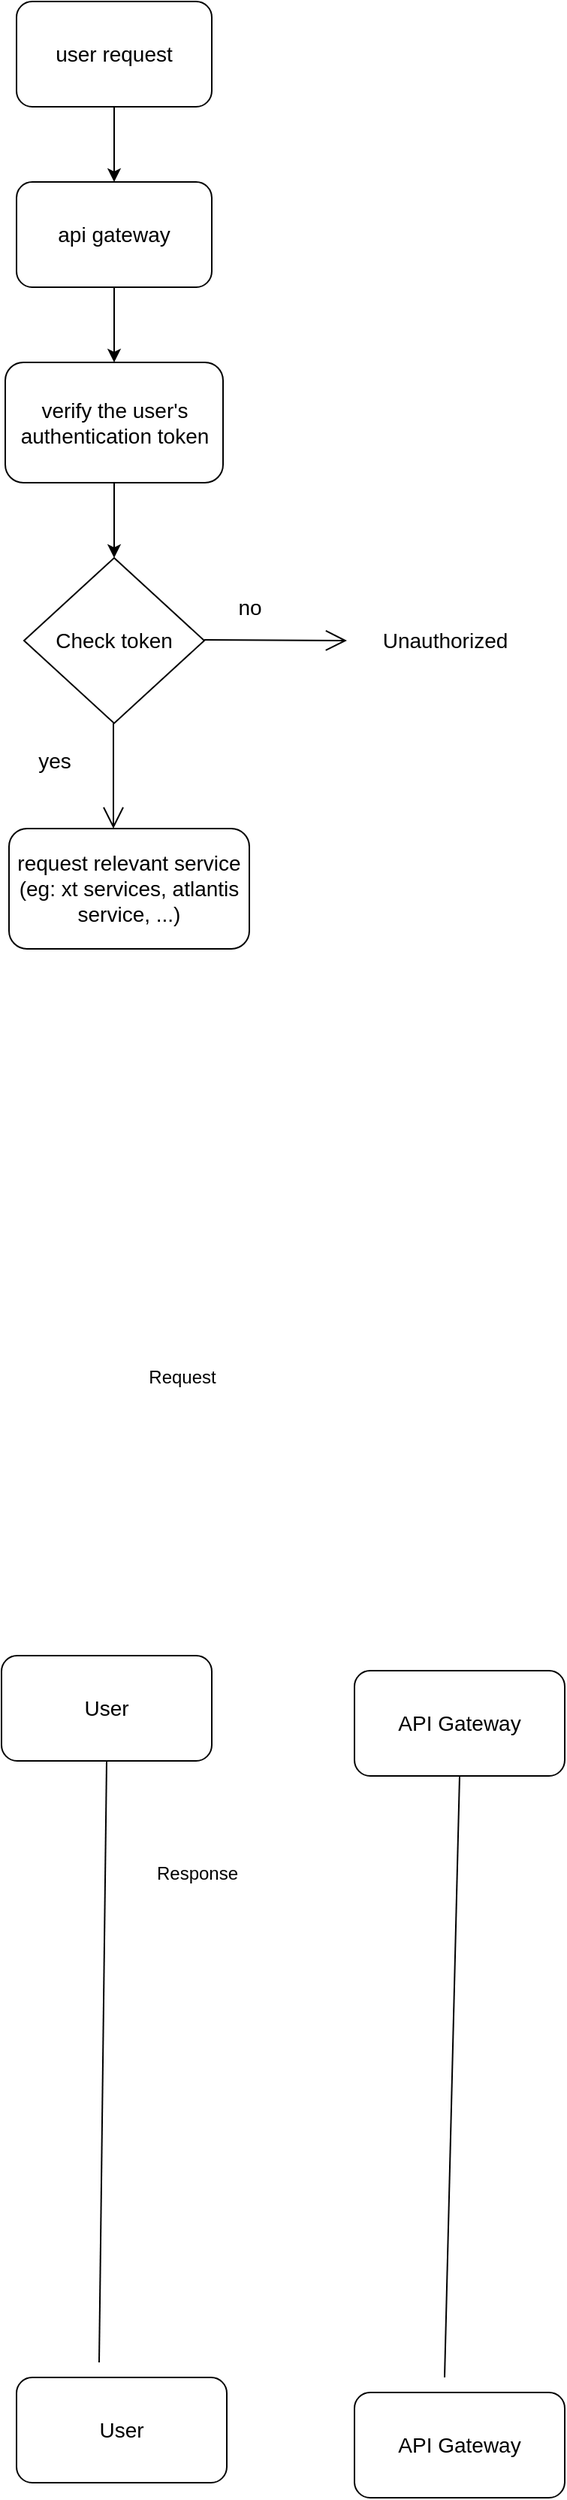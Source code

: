 <mxfile version="24.8.6">
  <diagram name="Page-1" id="XskubEJi0R3WrxgRnHOm">
    <mxGraphModel dx="2020" dy="1042" grid="1" gridSize="10" guides="1" tooltips="1" connect="1" arrows="1" fold="1" page="1" pageScale="1" pageWidth="850" pageHeight="1100" math="0" shadow="0">
      <root>
        <mxCell id="0" />
        <mxCell id="1" parent="0" />
        <mxCell id="0LMOfcOHEF7ToOQz5EPv-5" style="edgeStyle=orthogonalEdgeStyle;rounded=0;orthogonalLoop=1;jettySize=auto;html=1;exitX=0.5;exitY=1;exitDx=0;exitDy=0;fontSize=14;" edge="1" parent="1" source="0LMOfcOHEF7ToOQz5EPv-1" target="0LMOfcOHEF7ToOQz5EPv-4">
          <mxGeometry relative="1" as="geometry" />
        </mxCell>
        <mxCell id="0LMOfcOHEF7ToOQz5EPv-1" value="user request" style="rounded=1;whiteSpace=wrap;html=1;fontSize=14;" vertex="1" parent="1">
          <mxGeometry x="35" y="20" width="130" height="70" as="geometry" />
        </mxCell>
        <mxCell id="0LMOfcOHEF7ToOQz5EPv-2" value="verify the user&#39;s authentication token" style="rounded=1;whiteSpace=wrap;html=1;fontSize=14;" vertex="1" parent="1">
          <mxGeometry x="27.5" y="260" width="145" height="80" as="geometry" />
        </mxCell>
        <mxCell id="0LMOfcOHEF7ToOQz5EPv-6" style="edgeStyle=orthogonalEdgeStyle;rounded=0;orthogonalLoop=1;jettySize=auto;html=1;fontSize=14;" edge="1" parent="1" source="0LMOfcOHEF7ToOQz5EPv-4" target="0LMOfcOHEF7ToOQz5EPv-2">
          <mxGeometry relative="1" as="geometry" />
        </mxCell>
        <mxCell id="0LMOfcOHEF7ToOQz5EPv-4" value="api gateway" style="rounded=1;whiteSpace=wrap;html=1;fontSize=14;" vertex="1" parent="1">
          <mxGeometry x="35" y="140" width="130" height="70" as="geometry" />
        </mxCell>
        <mxCell id="0LMOfcOHEF7ToOQz5EPv-7" value="Check token" style="rhombus;whiteSpace=wrap;html=1;fontSize=14;" vertex="1" parent="1">
          <mxGeometry x="40" y="390" width="120" height="110" as="geometry" />
        </mxCell>
        <mxCell id="0LMOfcOHEF7ToOQz5EPv-8" value="" style="endArrow=open;endFill=1;endSize=12;html=1;rounded=0;fontSize=14;" edge="1" parent="1">
          <mxGeometry width="160" relative="1" as="geometry">
            <mxPoint x="160" y="444.5" as="sourcePoint" />
            <mxPoint x="255" y="445" as="targetPoint" />
          </mxGeometry>
        </mxCell>
        <mxCell id="0LMOfcOHEF7ToOQz5EPv-9" value="" style="endArrow=open;endFill=1;endSize=12;html=1;rounded=0;fontSize=14;" edge="1" parent="1">
          <mxGeometry width="160" relative="1" as="geometry">
            <mxPoint x="99.5" y="500" as="sourcePoint" />
            <mxPoint x="99.5" y="570" as="targetPoint" />
          </mxGeometry>
        </mxCell>
        <mxCell id="0LMOfcOHEF7ToOQz5EPv-10" style="edgeStyle=orthogonalEdgeStyle;rounded=0;orthogonalLoop=1;jettySize=auto;html=1;entryX=0.5;entryY=0;entryDx=0;entryDy=0;fontSize=14;" edge="1" parent="1" source="0LMOfcOHEF7ToOQz5EPv-2" target="0LMOfcOHEF7ToOQz5EPv-7">
          <mxGeometry relative="1" as="geometry">
            <mxPoint x="100" y="380" as="targetPoint" />
          </mxGeometry>
        </mxCell>
        <mxCell id="0LMOfcOHEF7ToOQz5EPv-11" value="no" style="text;html=1;align=center;verticalAlign=middle;resizable=0;points=[];autosize=1;strokeColor=none;fillColor=none;fontSize=14;" vertex="1" parent="1">
          <mxGeometry x="170" y="408" width="40" height="30" as="geometry" />
        </mxCell>
        <mxCell id="0LMOfcOHEF7ToOQz5EPv-12" value="yes" style="text;html=1;align=center;verticalAlign=middle;resizable=0;points=[];autosize=1;strokeColor=none;fillColor=none;fontSize=14;" vertex="1" parent="1">
          <mxGeometry x="35" y="510" width="50" height="30" as="geometry" />
        </mxCell>
        <mxCell id="0LMOfcOHEF7ToOQz5EPv-13" value="request relevant service (eg: xt services, atlantis service, ...)" style="rounded=1;whiteSpace=wrap;html=1;fontSize=14;" vertex="1" parent="1">
          <mxGeometry x="30" y="570" width="160" height="80" as="geometry" />
        </mxCell>
        <mxCell id="0LMOfcOHEF7ToOQz5EPv-14" value="&lt;p style=&quot;line-height: 120%; font-size: 14px;&quot;&gt;Unauthorized&lt;/p&gt;" style="text;html=1;align=center;verticalAlign=middle;resizable=0;points=[];autosize=1;strokeColor=none;fillColor=none;fontSize=14;" vertex="1" parent="1">
          <mxGeometry x="265" y="415" width="110" height="60" as="geometry" />
        </mxCell>
        <mxCell id="0LMOfcOHEF7ToOQz5EPv-15" value="User" style="rounded=1;whiteSpace=wrap;html=1;fontSize=14;" vertex="1" parent="1">
          <mxGeometry x="35" y="1600" width="140" height="70" as="geometry" />
        </mxCell>
        <mxCell id="0LMOfcOHEF7ToOQz5EPv-16" value="User" style="rounded=1;whiteSpace=wrap;html=1;fontSize=14;" vertex="1" parent="1">
          <mxGeometry x="25" y="1120" width="140" height="70" as="geometry" />
        </mxCell>
        <mxCell id="0LMOfcOHEF7ToOQz5EPv-17" value="API Gateway" style="rounded=1;whiteSpace=wrap;html=1;fontSize=14;" vertex="1" parent="1">
          <mxGeometry x="260" y="1130" width="140" height="70" as="geometry" />
        </mxCell>
        <mxCell id="0LMOfcOHEF7ToOQz5EPv-18" value="API Gateway" style="rounded=1;whiteSpace=wrap;html=1;fontSize=14;" vertex="1" parent="1">
          <mxGeometry x="260" y="1610" width="140" height="70" as="geometry" />
        </mxCell>
        <mxCell id="0LMOfcOHEF7ToOQz5EPv-19" value="" style="endArrow=none;html=1;rounded=0;entryX=0.5;entryY=1;entryDx=0;entryDy=0;" edge="1" parent="1" target="0LMOfcOHEF7ToOQz5EPv-16">
          <mxGeometry width="50" height="50" relative="1" as="geometry">
            <mxPoint x="90" y="1590" as="sourcePoint" />
            <mxPoint x="120" y="1080" as="targetPoint" />
          </mxGeometry>
        </mxCell>
        <mxCell id="0LMOfcOHEF7ToOQz5EPv-20" value="" style="endArrow=none;html=1;rounded=0;entryX=0.5;entryY=1;entryDx=0;entryDy=0;" edge="1" parent="1" target="0LMOfcOHEF7ToOQz5EPv-17">
          <mxGeometry width="50" height="50" relative="1" as="geometry">
            <mxPoint x="320" y="1600" as="sourcePoint" />
            <mxPoint x="113" y="890" as="targetPoint" />
          </mxGeometry>
        </mxCell>
        <mxCell id="0LMOfcOHEF7ToOQz5EPv-21" value="Request" style="text;html=1;align=center;verticalAlign=middle;resizable=0;points=[];autosize=1;strokeColor=none;fillColor=none;" vertex="1" parent="1">
          <mxGeometry x="110" y="920" width="70" height="30" as="geometry" />
        </mxCell>
        <mxCell id="0LMOfcOHEF7ToOQz5EPv-22" value="Response" style="text;html=1;align=center;verticalAlign=middle;resizable=0;points=[];autosize=1;strokeColor=none;fillColor=none;" vertex="1" parent="1">
          <mxGeometry x="115" y="1250" width="80" height="30" as="geometry" />
        </mxCell>
      </root>
    </mxGraphModel>
  </diagram>
</mxfile>
